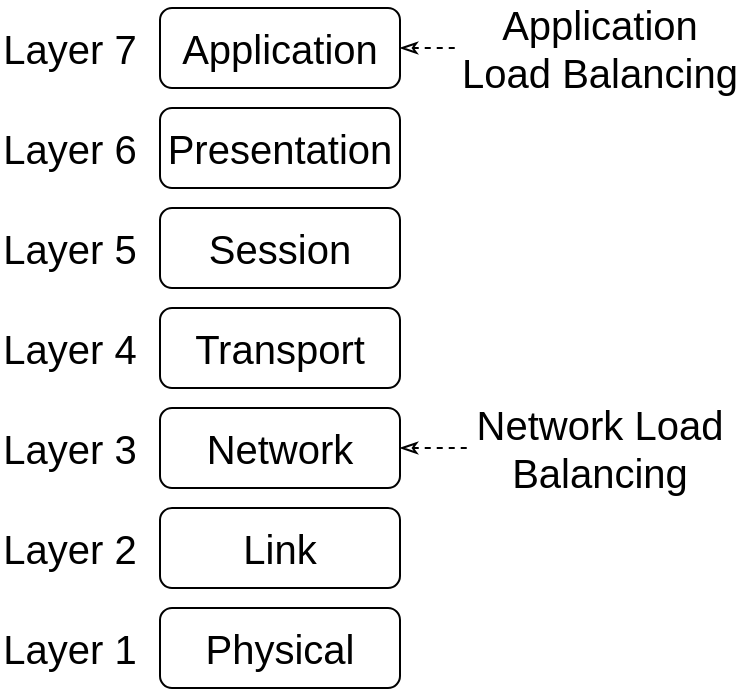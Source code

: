 <mxfile version="20.6.0" type="device"><diagram id="5grpPRM4HBo-USf5ySzX" name="Page-1"><mxGraphModel dx="946" dy="479" grid="1" gridSize="10" guides="1" tooltips="1" connect="1" arrows="1" fold="1" page="1" pageScale="1" pageWidth="850" pageHeight="1100" math="0" shadow="0"><root><mxCell id="0"/><mxCell id="1" parent="0"/><mxCell id="S_-z8bv28mrpwo_XkNtt-1" value="&lt;font style=&quot;font-size: 20px;&quot;&gt;Application&lt;/font&gt;" style="rounded=1;whiteSpace=wrap;html=1;" vertex="1" parent="1"><mxGeometry x="360" y="50" width="120" height="40" as="geometry"/></mxCell><mxCell id="S_-z8bv28mrpwo_XkNtt-2" value="Layer 7" style="text;html=1;strokeColor=none;fillColor=none;align=center;verticalAlign=middle;whiteSpace=wrap;rounded=0;fontSize=20;" vertex="1" parent="1"><mxGeometry x="280" y="55" width="70" height="30" as="geometry"/></mxCell><mxCell id="S_-z8bv28mrpwo_XkNtt-3" value="&lt;font style=&quot;font-size: 20px;&quot;&gt;Presentation&lt;/font&gt;" style="rounded=1;whiteSpace=wrap;html=1;" vertex="1" parent="1"><mxGeometry x="360" y="100" width="120" height="40" as="geometry"/></mxCell><mxCell id="S_-z8bv28mrpwo_XkNtt-4" value="Layer 6" style="text;html=1;strokeColor=none;fillColor=none;align=center;verticalAlign=middle;whiteSpace=wrap;rounded=0;fontSize=20;" vertex="1" parent="1"><mxGeometry x="280" y="105" width="70" height="30" as="geometry"/></mxCell><mxCell id="S_-z8bv28mrpwo_XkNtt-5" value="&lt;font style=&quot;font-size: 20px;&quot;&gt;Session&lt;/font&gt;" style="rounded=1;whiteSpace=wrap;html=1;" vertex="1" parent="1"><mxGeometry x="360" y="150" width="120" height="40" as="geometry"/></mxCell><mxCell id="S_-z8bv28mrpwo_XkNtt-6" value="Layer 5" style="text;html=1;strokeColor=none;fillColor=none;align=center;verticalAlign=middle;whiteSpace=wrap;rounded=0;fontSize=20;" vertex="1" parent="1"><mxGeometry x="280" y="155" width="70" height="30" as="geometry"/></mxCell><mxCell id="S_-z8bv28mrpwo_XkNtt-7" value="&lt;font style=&quot;font-size: 20px;&quot;&gt;Transport&lt;/font&gt;" style="rounded=1;whiteSpace=wrap;html=1;" vertex="1" parent="1"><mxGeometry x="360" y="200" width="120" height="40" as="geometry"/></mxCell><mxCell id="S_-z8bv28mrpwo_XkNtt-8" value="Layer 4" style="text;html=1;strokeColor=none;fillColor=none;align=center;verticalAlign=middle;whiteSpace=wrap;rounded=0;fontSize=20;" vertex="1" parent="1"><mxGeometry x="280" y="205" width="70" height="30" as="geometry"/></mxCell><mxCell id="S_-z8bv28mrpwo_XkNtt-9" value="&lt;font style=&quot;font-size: 20px;&quot;&gt;Network&lt;/font&gt;" style="rounded=1;whiteSpace=wrap;html=1;" vertex="1" parent="1"><mxGeometry x="360" y="250" width="120" height="40" as="geometry"/></mxCell><mxCell id="S_-z8bv28mrpwo_XkNtt-10" value="Layer 3" style="text;html=1;strokeColor=none;fillColor=none;align=center;verticalAlign=middle;whiteSpace=wrap;rounded=0;fontSize=20;" vertex="1" parent="1"><mxGeometry x="280" y="255" width="70" height="30" as="geometry"/></mxCell><mxCell id="S_-z8bv28mrpwo_XkNtt-11" value="&lt;font style=&quot;font-size: 20px;&quot;&gt;Link&lt;/font&gt;" style="rounded=1;whiteSpace=wrap;html=1;" vertex="1" parent="1"><mxGeometry x="360" y="300" width="120" height="40" as="geometry"/></mxCell><mxCell id="S_-z8bv28mrpwo_XkNtt-12" value="Layer 2" style="text;html=1;strokeColor=none;fillColor=none;align=center;verticalAlign=middle;whiteSpace=wrap;rounded=0;fontSize=20;" vertex="1" parent="1"><mxGeometry x="280" y="305" width="70" height="30" as="geometry"/></mxCell><mxCell id="S_-z8bv28mrpwo_XkNtt-13" value="&lt;font style=&quot;font-size: 20px;&quot;&gt;Physical&lt;/font&gt;" style="rounded=1;whiteSpace=wrap;html=1;" vertex="1" parent="1"><mxGeometry x="360" y="350" width="120" height="40" as="geometry"/></mxCell><mxCell id="S_-z8bv28mrpwo_XkNtt-14" value="Layer 1" style="text;html=1;strokeColor=none;fillColor=none;align=center;verticalAlign=middle;whiteSpace=wrap;rounded=0;fontSize=20;" vertex="1" parent="1"><mxGeometry x="280" y="355" width="70" height="30" as="geometry"/></mxCell><mxCell id="S_-z8bv28mrpwo_XkNtt-16" value="Application Load Balancing" style="text;html=1;strokeColor=none;fillColor=none;align=center;verticalAlign=middle;whiteSpace=wrap;rounded=0;fontSize=20;" vertex="1" parent="1"><mxGeometry x="510" y="55" width="140" height="30" as="geometry"/></mxCell><mxCell id="S_-z8bv28mrpwo_XkNtt-17" value="" style="endArrow=none;html=1;rounded=0;fontSize=20;entryX=0;entryY=0.5;entryDx=0;entryDy=0;exitX=1;exitY=0.5;exitDx=0;exitDy=0;startArrow=classicThin;startFill=0;endFill=0;dashed=1;" edge="1" parent="1" source="S_-z8bv28mrpwo_XkNtt-1" target="S_-z8bv28mrpwo_XkNtt-16"><mxGeometry width="50" height="50" relative="1" as="geometry"><mxPoint x="400" y="260" as="sourcePoint"/><mxPoint x="450" y="210" as="targetPoint"/></mxGeometry></mxCell><mxCell id="S_-z8bv28mrpwo_XkNtt-18" value="Network Load Balancing" style="text;html=1;strokeColor=none;fillColor=none;align=center;verticalAlign=middle;whiteSpace=wrap;rounded=0;fontSize=20;" vertex="1" parent="1"><mxGeometry x="515" y="255" width="130" height="30" as="geometry"/></mxCell><mxCell id="S_-z8bv28mrpwo_XkNtt-19" value="" style="endArrow=none;html=1;rounded=0;fontSize=20;entryX=0;entryY=0.5;entryDx=0;entryDy=0;exitX=1;exitY=0.5;exitDx=0;exitDy=0;startArrow=classicThin;startFill=0;endFill=0;dashed=1;" edge="1" parent="1" source="S_-z8bv28mrpwo_XkNtt-9" target="S_-z8bv28mrpwo_XkNtt-18"><mxGeometry width="50" height="50" relative="1" as="geometry"><mxPoint x="490" y="80" as="sourcePoint"/><mxPoint x="540" y="80" as="targetPoint"/></mxGeometry></mxCell></root></mxGraphModel></diagram></mxfile>